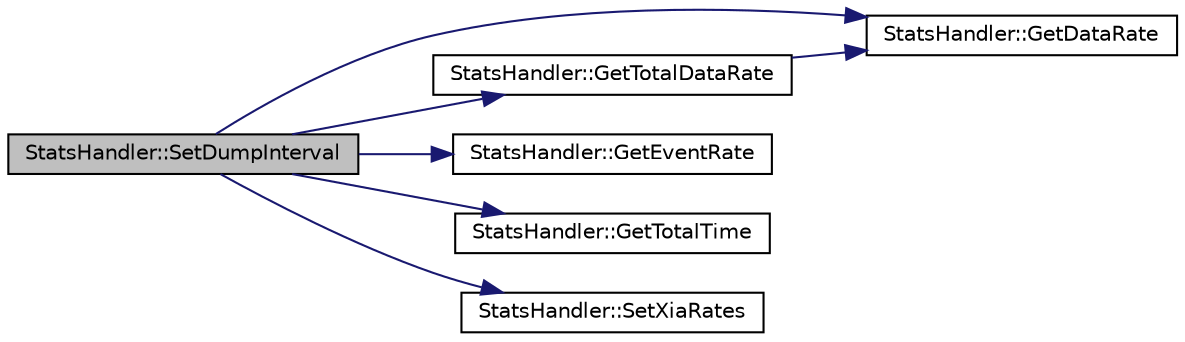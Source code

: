 digraph "StatsHandler::SetDumpInterval"
{
  edge [fontname="Helvetica",fontsize="10",labelfontname="Helvetica",labelfontsize="10"];
  node [fontname="Helvetica",fontsize="10",shape=record];
  rankdir="LR";
  Node1 [label="StatsHandler::SetDumpInterval",height=0.2,width=0.4,color="black", fillcolor="grey75", style="filled", fontcolor="black"];
  Node1 -> Node2 [color="midnightblue",fontsize="10",style="solid",fontname="Helvetica"];
  Node2 [label="StatsHandler::GetDataRate",height=0.2,width=0.4,color="black", fillcolor="white", style="filled",URL="$d2/d58/class_stats_handler.html#a32f7e84315adff7ced7609444f35ef66"];
  Node1 -> Node3 [color="midnightblue",fontsize="10",style="solid",fontname="Helvetica"];
  Node3 [label="StatsHandler::GetTotalDataRate",height=0.2,width=0.4,color="black", fillcolor="white", style="filled",URL="$d2/d58/class_stats_handler.html#ae97addec3c4a6aeb4e405fc4d940638e"];
  Node3 -> Node2 [color="midnightblue",fontsize="10",style="solid",fontname="Helvetica"];
  Node1 -> Node4 [color="midnightblue",fontsize="10",style="solid",fontname="Helvetica"];
  Node4 [label="StatsHandler::GetEventRate",height=0.2,width=0.4,color="black", fillcolor="white", style="filled",URL="$d2/d58/class_stats_handler.html#aa03fc40af12554774f2407a0a56b5d33"];
  Node1 -> Node5 [color="midnightblue",fontsize="10",style="solid",fontname="Helvetica"];
  Node5 [label="StatsHandler::GetTotalTime",height=0.2,width=0.4,color="black", fillcolor="white", style="filled",URL="$d2/d58/class_stats_handler.html#a10f966796de79c55bfa75c6e60bf25ce",tooltip="Return the total run time. "];
  Node1 -> Node6 [color="midnightblue",fontsize="10",style="solid",fontname="Helvetica"];
  Node6 [label="StatsHandler::SetXiaRates",height=0.2,width=0.4,color="black", fillcolor="white", style="filled",URL="$d2/d58/class_stats_handler.html#a7c4289a00263f4c9e9bae690cd9435f2",tooltip="Set the ICR and OCR from the XIA module. "];
}
